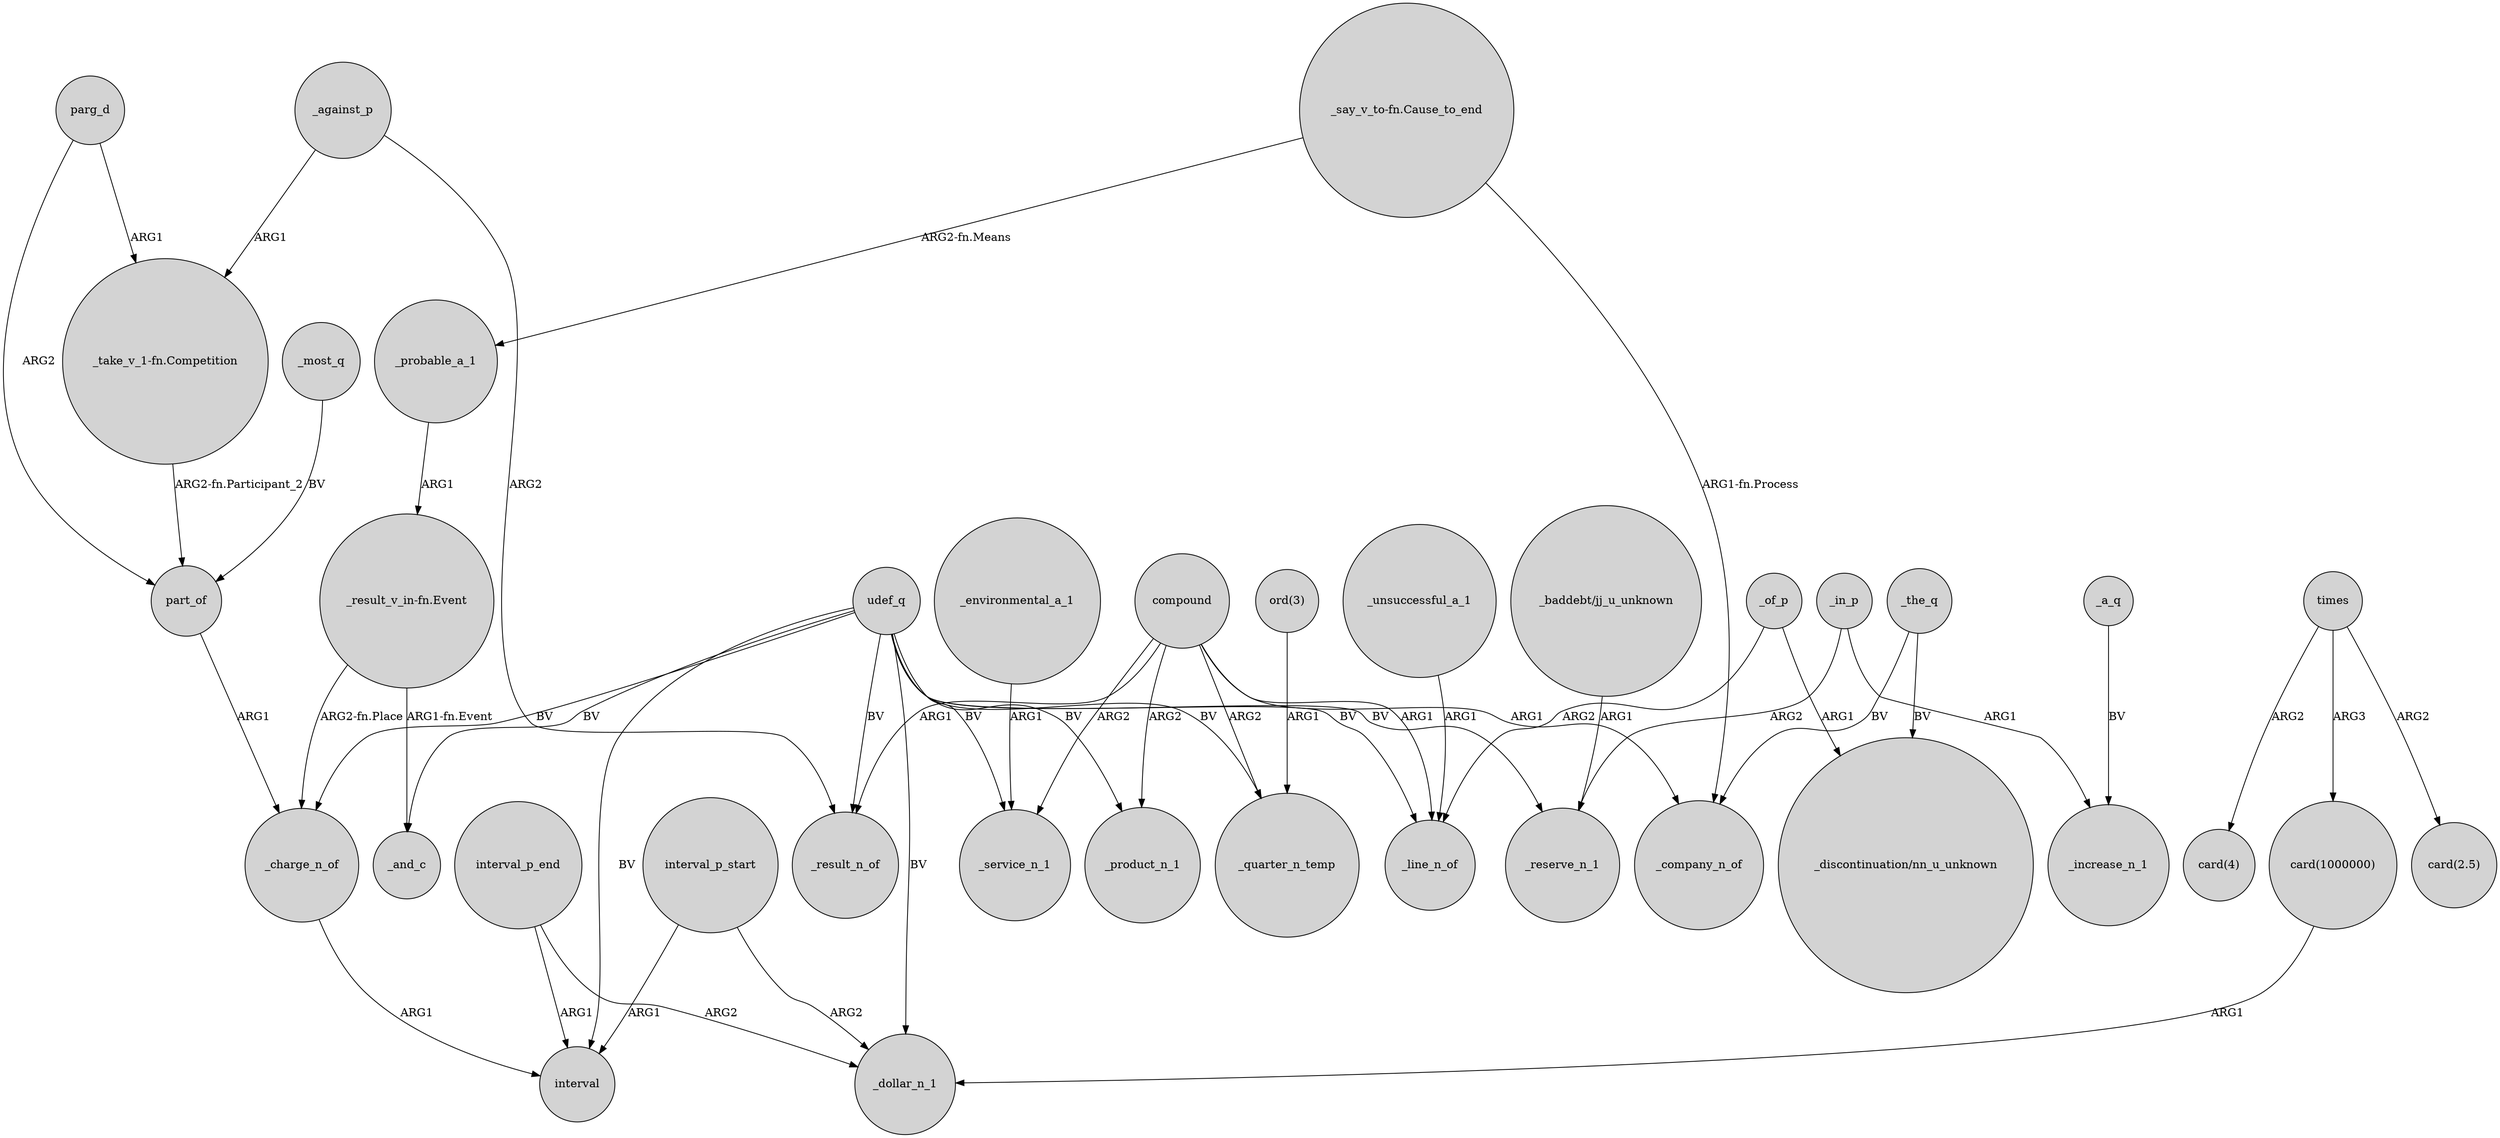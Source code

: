 digraph {
	node [shape=circle style=filled]
	"_baddebt/jj_u_unknown" -> _reserve_n_1 [label=ARG1]
	udef_q -> _service_n_1 [label=BV]
	udef_q -> _reserve_n_1 [label=BV]
	"ord(3)" -> _quarter_n_temp [label=ARG1]
	compound -> _service_n_1 [label=ARG2]
	udef_q -> _line_n_of [label=BV]
	_against_p -> _result_n_of [label=ARG2]
	"_result_v_in-fn.Event" -> _charge_n_of [label="ARG2-fn.Place"]
	_probable_a_1 -> "_result_v_in-fn.Event" [label=ARG1]
	times -> "card(1000000)" [label=ARG3]
	udef_q -> interval [label=BV]
	"_say_v_to-fn.Cause_to_end" -> _probable_a_1 [label="ARG2-fn.Means"]
	compound -> _company_n_of [label=ARG1]
	udef_q -> _product_n_1 [label=BV]
	udef_q -> _and_c [label=BV]
	_in_p -> _reserve_n_1 [label=ARG2]
	interval_p_start -> interval [label=ARG1]
	parg_d -> part_of [label=ARG2]
	_of_p -> _line_n_of [label=ARG2]
	compound -> _line_n_of [label=ARG1]
	times -> "card(4)" [label=ARG2]
	compound -> _quarter_n_temp [label=ARG2]
	_most_q -> part_of [label=BV]
	times -> "card(2.5)" [label=ARG2]
	_the_q -> "_discontinuation/nn_u_unknown" [label=BV]
	_against_p -> "_take_v_1-fn.Competition" [label=ARG1]
	_unsuccessful_a_1 -> _line_n_of [label=ARG1]
	udef_q -> _dollar_n_1 [label=BV]
	"_take_v_1-fn.Competition" -> part_of [label="ARG2-fn.Participant_2"]
	"card(1000000)" -> _dollar_n_1 [label=ARG1]
	_environmental_a_1 -> _service_n_1 [label=ARG1]
	interval_p_end -> interval [label=ARG1]
	udef_q -> _charge_n_of [label=BV]
	parg_d -> "_take_v_1-fn.Competition" [label=ARG1]
	interval_p_end -> _dollar_n_1 [label=ARG2]
	udef_q -> _quarter_n_temp [label=BV]
	_a_q -> _increase_n_1 [label=BV]
	_charge_n_of -> interval [label=ARG1]
	interval_p_start -> _dollar_n_1 [label=ARG2]
	"_say_v_to-fn.Cause_to_end" -> _company_n_of [label="ARG1-fn.Process"]
	"_result_v_in-fn.Event" -> _and_c [label="ARG1-fn.Event"]
	compound -> _result_n_of [label=ARG1]
	udef_q -> _result_n_of [label=BV]
	_of_p -> "_discontinuation/nn_u_unknown" [label=ARG1]
	_in_p -> _increase_n_1 [label=ARG1]
	compound -> _product_n_1 [label=ARG2]
	_the_q -> _company_n_of [label=BV]
	part_of -> _charge_n_of [label=ARG1]
}
